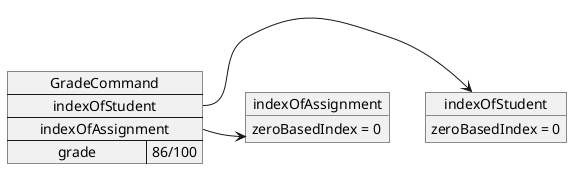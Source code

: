 @startuml

object indexOfStudent
object indexOfAssignment


map GradeCommand {
 indexOfStudent *-> indexOfStudent
 indexOfAssignment *-> indexOfAssignment
 grade => 86/100
}

indexOfAssignment : zeroBasedIndex = 0
indexOfStudent : zeroBasedIndex = 0

@enduml

